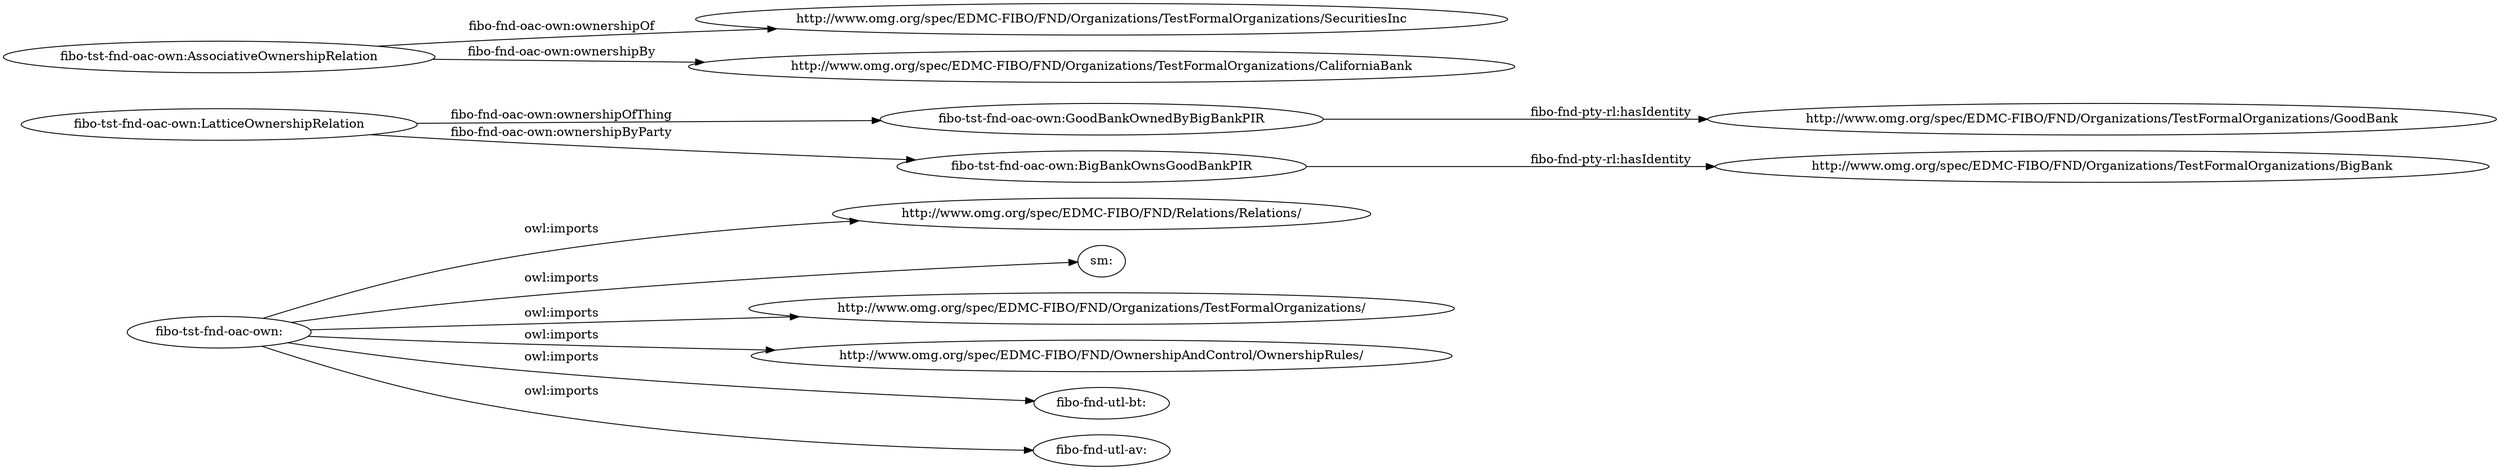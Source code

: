 digraph ar2dtool_diagram { 
rankdir=LR;
size="1501"
	"fibo-tst-fnd-oac-own:" -> "http://www.omg.org/spec/EDMC-FIBO/FND/Relations/Relations/" [ label = "owl:imports" ];
	"fibo-tst-fnd-oac-own:" -> "sm:" [ label = "owl:imports" ];
	"fibo-tst-fnd-oac-own:" -> "http://www.omg.org/spec/EDMC-FIBO/FND/Organizations/TestFormalOrganizations/" [ label = "owl:imports" ];
	"fibo-tst-fnd-oac-own:" -> "http://www.omg.org/spec/EDMC-FIBO/FND/OwnershipAndControl/OwnershipRules/" [ label = "owl:imports" ];
	"fibo-tst-fnd-oac-own:" -> "fibo-fnd-utl-bt:" [ label = "owl:imports" ];
	"fibo-tst-fnd-oac-own:" -> "fibo-fnd-utl-av:" [ label = "owl:imports" ];
	"fibo-tst-fnd-oac-own:LatticeOwnershipRelation" -> "fibo-tst-fnd-oac-own:GoodBankOwnedByBigBankPIR" [ label = "fibo-fnd-oac-own:ownershipOfThing" ];
	"fibo-tst-fnd-oac-own:LatticeOwnershipRelation" -> "fibo-tst-fnd-oac-own:BigBankOwnsGoodBankPIR" [ label = "fibo-fnd-oac-own:ownershipByParty" ];
	"fibo-tst-fnd-oac-own:AssociativeOwnershipRelation" -> "http://www.omg.org/spec/EDMC-FIBO/FND/Organizations/TestFormalOrganizations/SecuritiesInc" [ label = "fibo-fnd-oac-own:ownershipOf" ];
	"fibo-tst-fnd-oac-own:AssociativeOwnershipRelation" -> "http://www.omg.org/spec/EDMC-FIBO/FND/Organizations/TestFormalOrganizations/CaliforniaBank" [ label = "fibo-fnd-oac-own:ownershipBy" ];
	"fibo-tst-fnd-oac-own:BigBankOwnsGoodBankPIR" -> "http://www.omg.org/spec/EDMC-FIBO/FND/Organizations/TestFormalOrganizations/BigBank" [ label = "fibo-fnd-pty-rl:hasIdentity" ];
	"fibo-tst-fnd-oac-own:GoodBankOwnedByBigBankPIR" -> "http://www.omg.org/spec/EDMC-FIBO/FND/Organizations/TestFormalOrganizations/GoodBank" [ label = "fibo-fnd-pty-rl:hasIdentity" ];

}
